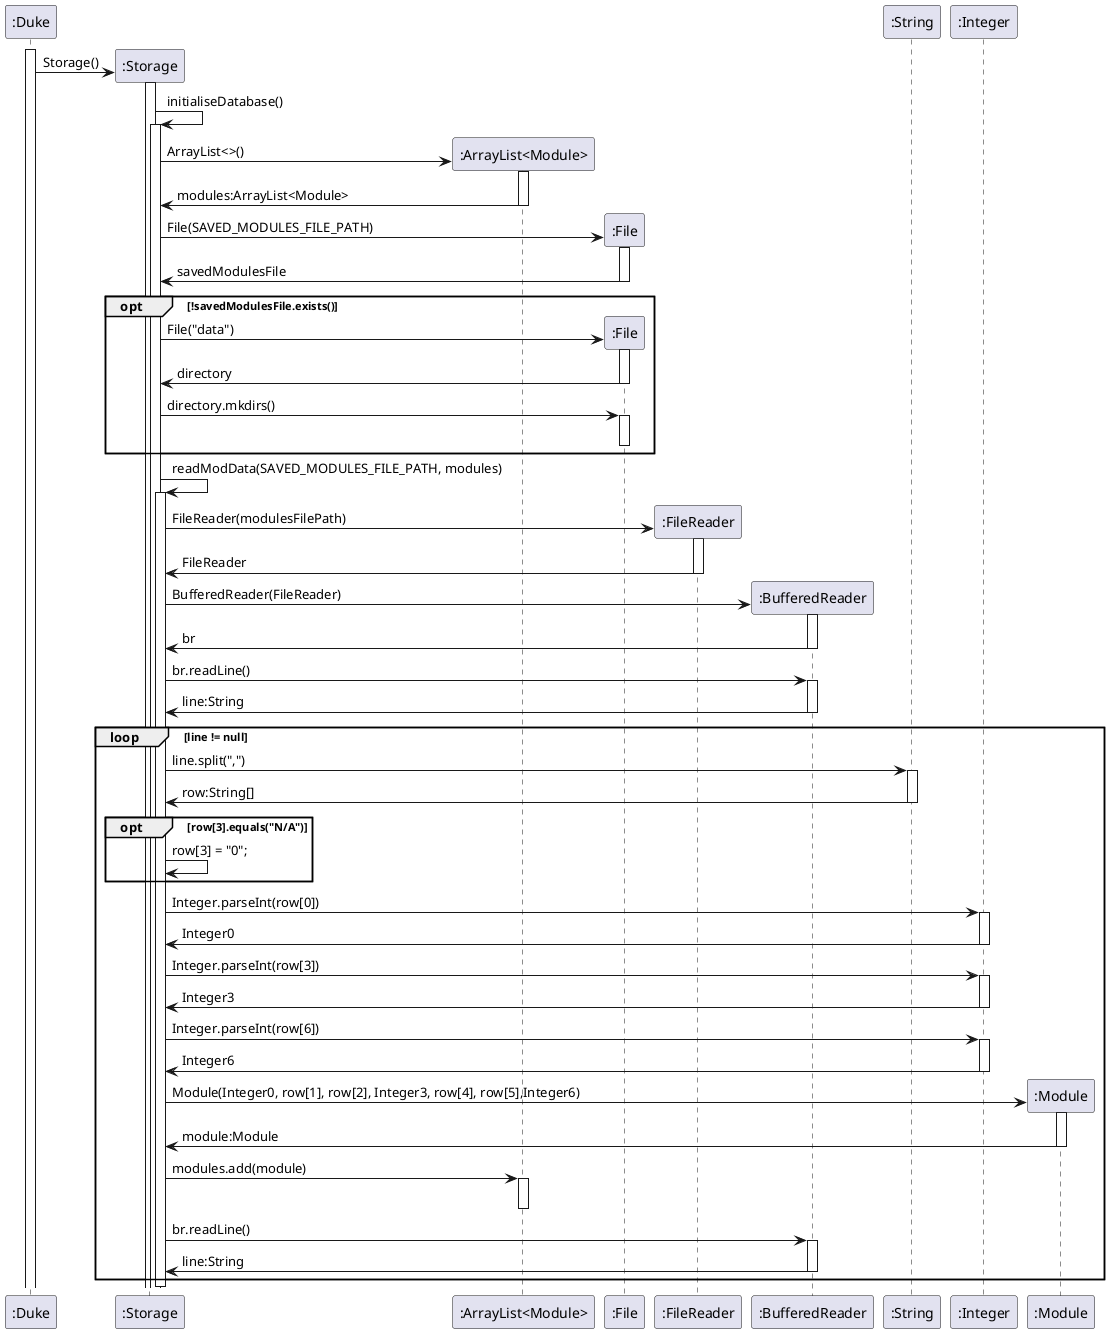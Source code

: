 @startuml
'https://plantuml.com/sequence-diagram



activate ":Duke"
create ":Storage"
":Duke" -> ":Storage" : Storage()
activate ":Storage"
":Storage" -> ":Storage" : initialiseDatabase()
activate ":Storage"
create ":ArrayList<Module>"
":Storage" -> ":ArrayList<Module>" : ArrayList<>()
activate ":ArrayList<Module>"
":Storage" <- ":ArrayList<Module>" : modules:ArrayList<Module>
deactivate ":ArrayList<Module>"
create ":File"
":Storage" -> ":File" : File(SAVED_MODULES_FILE_PATH)
activate ":File"
":Storage" <- ":File" : savedModulesFile
deactivate ":File"

opt !savedModulesFile.exists()
create ":File"
":Storage" -> ":File" : File("data")
activate ":File"
":Storage" <- ":File" : directory
deactivate ":File"
":Storage" -> ":File" : directory.mkdirs()
activate ":File"
deactivate ":File"
end

":Storage" -> ":Storage" : readModData(SAVED_MODULES_FILE_PATH, modules)
activate ":Storage"
create ":FileReader"
":Storage" -> ":FileReader" : FileReader(modulesFilePath)
activate ":FileReader"
":Storage" <- ":FileReader" : FileReader
deactivate ":FileReader"
create ":BufferedReader"
":Storage" -> ":BufferedReader" : BufferedReader(FileReader)
activate ":BufferedReader"
":Storage" <- ":BufferedReader" : br
deactivate ":BufferedReader"
":Storage" -> ":BufferedReader" : br.readLine()
activate ":BufferedReader"
":Storage" <- ":BufferedReader" : line:String
deactivate ":BufferedReader"
loop line != null
":Storage" -> ":String" : line.split(",")
activate ":String"
":Storage" <- ":String" : row:String[]
deactivate ":String"
opt row[3].equals("N/A")
":Storage" -> ":Storage" : row[3] = "0";
end
":Storage" -> ":Integer" : Integer.parseInt(row[0])
activate ":Integer"
":Storage" <- ":Integer" : Integer0
deactivate ":Integer"
":Storage" -> ":Integer" : Integer.parseInt(row[3])
activate ":Integer"
":Storage" <- ":Integer" : Integer3
deactivate ":Integer"
":Storage" -> ":Integer" : Integer.parseInt(row[6])
activate ":Integer"
":Storage" <- ":Integer" : Integer6
deactivate ":Integer"
create ":Module"
":Storage" -> ":Module" : Module(Integer0, row[1], row[2], Integer3, row[4], row[5],Integer6)
activate ":Module"
":Storage" <- ":Module" : module:Module
deactivate ":Module"
":Storage" -> ":ArrayList<Module>" : modules.add(module)
activate ":ArrayList<Module>"
deactivate ":ArrayList<Module>"
":Storage" -> ":BufferedReader" : br.readLine()
activate ":BufferedReader"
":Storage" <- ":BufferedReader" : line:String
deactivate ":BufferedReader"
end
deactivate ":Storage"


@enduml